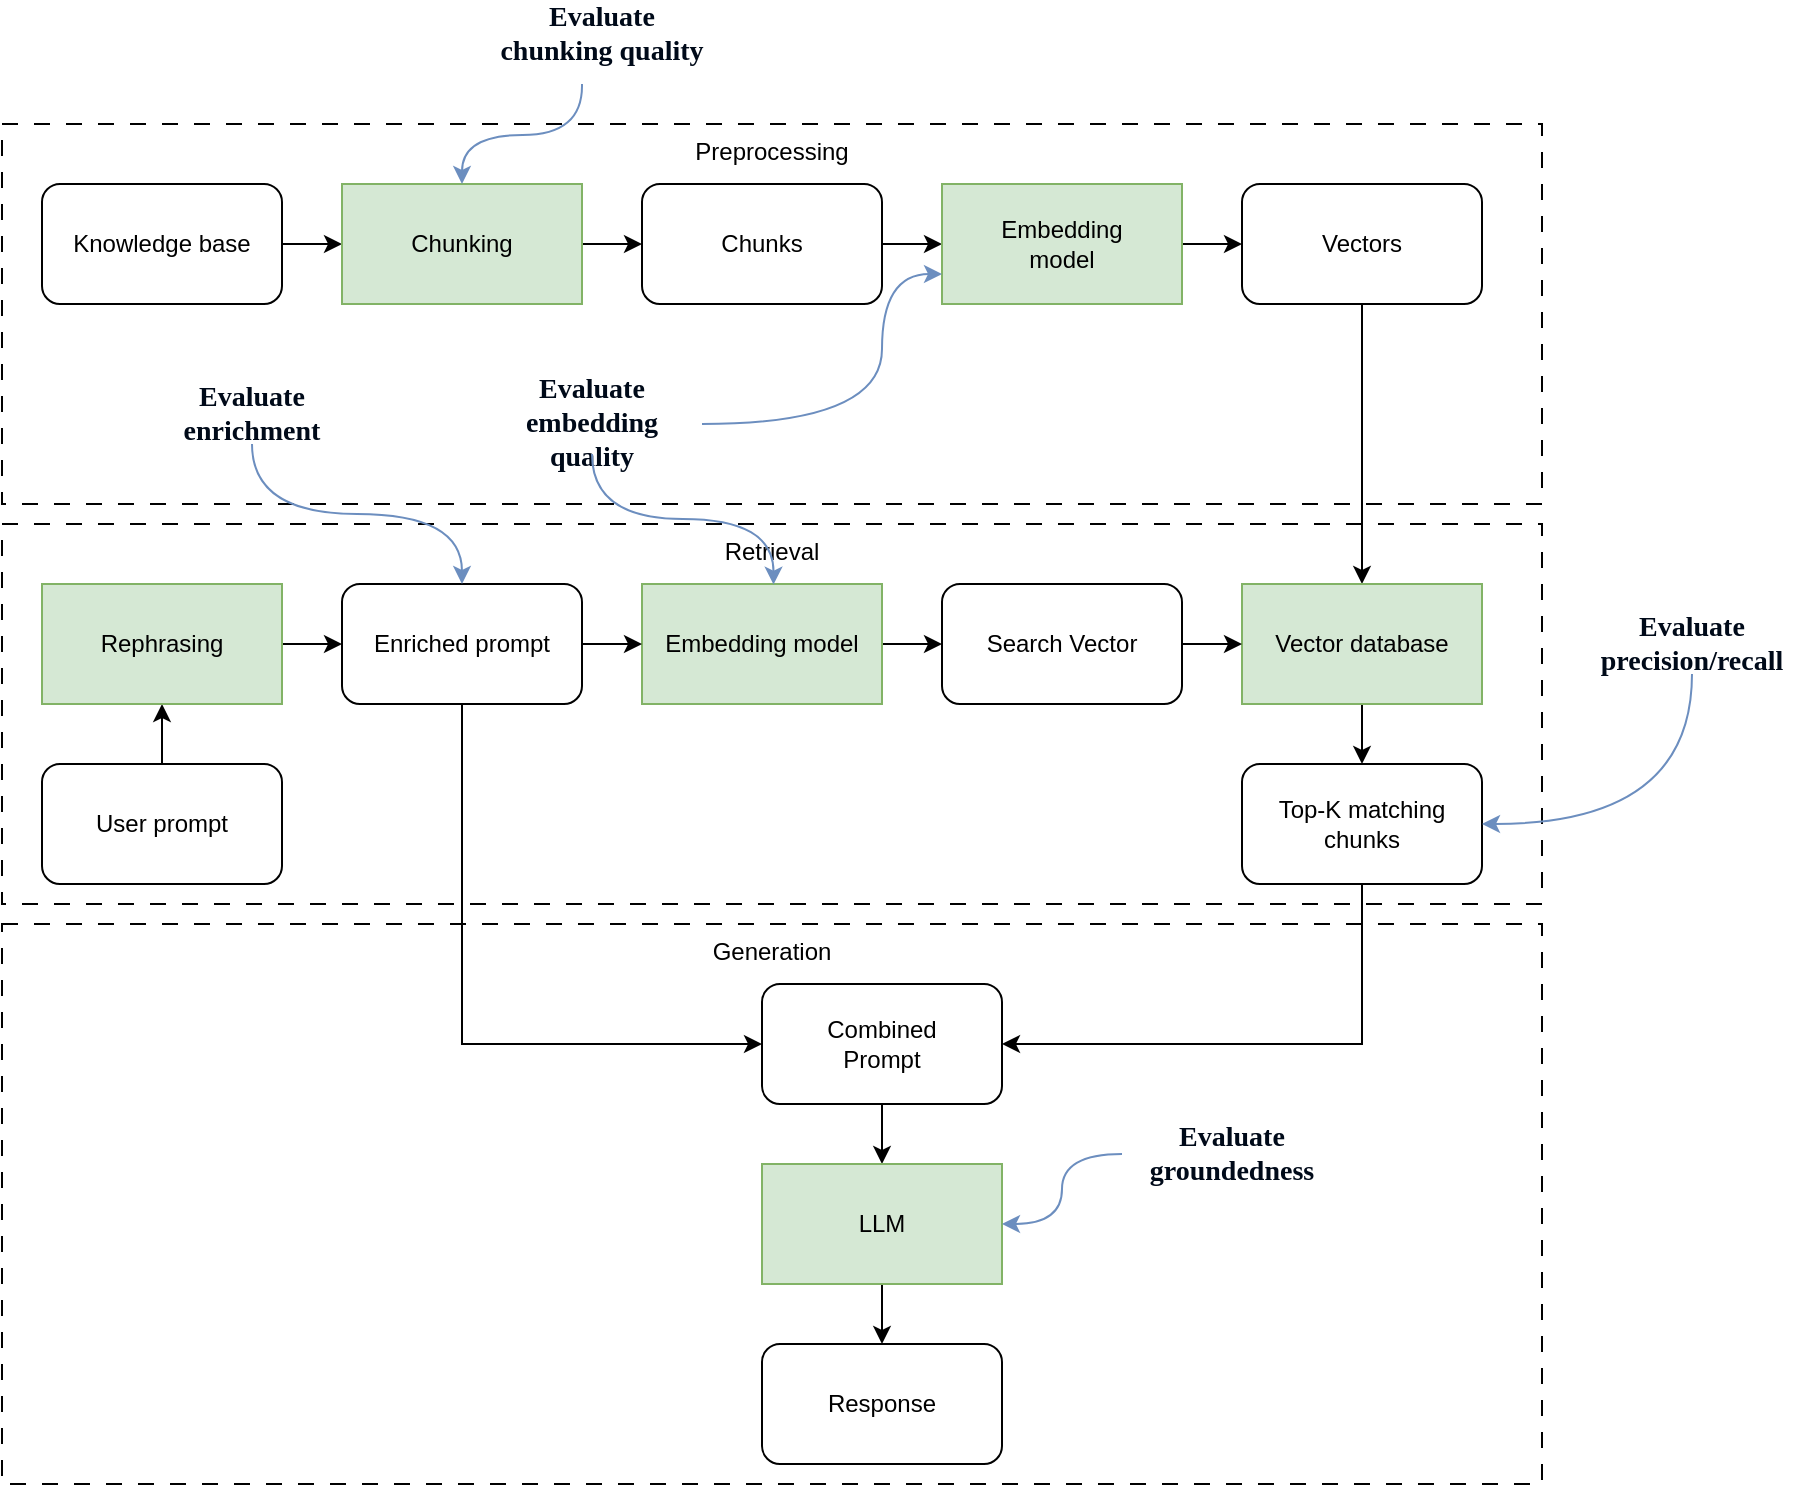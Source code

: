<mxfile version="26.0.14">
  <diagram name="Page-1" id="yciT8Hi7HAosEdu2nFU1">
    <mxGraphModel dx="2462" dy="2089" grid="1" gridSize="10" guides="1" tooltips="1" connect="1" arrows="1" fold="1" page="1" pageScale="1" pageWidth="850" pageHeight="1100" math="0" shadow="0">
      <root>
        <mxCell id="0" />
        <mxCell id="1" parent="0" />
        <mxCell id="IgOAduX1By8mEKTes4mL-27" value="Preprocessing" style="rounded=0;whiteSpace=wrap;html=1;fillColor=none;dashed=1;dashPattern=8 8;verticalAlign=top;" vertex="1" parent="1">
          <mxGeometry x="70" y="50" width="770" height="190" as="geometry" />
        </mxCell>
        <mxCell id="IgOAduX1By8mEKTes4mL-25" value="Retrieval" style="rounded=0;whiteSpace=wrap;html=1;fillColor=none;dashed=1;dashPattern=8 8;verticalAlign=top;" vertex="1" parent="1">
          <mxGeometry x="70" y="250" width="770" height="190" as="geometry" />
        </mxCell>
        <mxCell id="IgOAduX1By8mEKTes4mL-26" value="Generation" style="rounded=0;whiteSpace=wrap;html=1;fillColor=none;dashed=1;dashPattern=8 8;verticalAlign=top;shadow=0;" vertex="1" parent="1">
          <mxGeometry x="70" y="450" width="770" height="280" as="geometry" />
        </mxCell>
        <mxCell id="cOC47AbGKx0B0AlaGBn4-14" style="edgeStyle=orthogonalEdgeStyle;rounded=0;orthogonalLoop=1;jettySize=auto;html=1;entryX=0;entryY=0.5;entryDx=0;entryDy=0;" parent="1" source="cOC47AbGKx0B0AlaGBn4-1" target="cOC47AbGKx0B0AlaGBn4-2" edge="1">
          <mxGeometry relative="1" as="geometry" />
        </mxCell>
        <mxCell id="cOC47AbGKx0B0AlaGBn4-1" value="Knowledge base" style="rounded=1;whiteSpace=wrap;html=1;" parent="1" vertex="1">
          <mxGeometry x="90" y="80" width="120" height="60" as="geometry" />
        </mxCell>
        <mxCell id="cOC47AbGKx0B0AlaGBn4-15" style="edgeStyle=orthogonalEdgeStyle;rounded=0;orthogonalLoop=1;jettySize=auto;html=1;entryX=0;entryY=0.5;entryDx=0;entryDy=0;" parent="1" source="cOC47AbGKx0B0AlaGBn4-2" target="cOC47AbGKx0B0AlaGBn4-3" edge="1">
          <mxGeometry relative="1" as="geometry" />
        </mxCell>
        <mxCell id="cOC47AbGKx0B0AlaGBn4-2" value="Chunking" style="rounded=0;whiteSpace=wrap;html=1;fillColor=#d5e8d4;strokeColor=#82b366;" parent="1" vertex="1">
          <mxGeometry x="240" y="80" width="120" height="60" as="geometry" />
        </mxCell>
        <mxCell id="cOC47AbGKx0B0AlaGBn4-16" style="edgeStyle=orthogonalEdgeStyle;rounded=0;orthogonalLoop=1;jettySize=auto;html=1;entryX=0;entryY=0.5;entryDx=0;entryDy=0;" parent="1" source="cOC47AbGKx0B0AlaGBn4-3" target="cOC47AbGKx0B0AlaGBn4-4" edge="1">
          <mxGeometry relative="1" as="geometry" />
        </mxCell>
        <mxCell id="cOC47AbGKx0B0AlaGBn4-3" value="Chunks" style="rounded=1;whiteSpace=wrap;html=1;" parent="1" vertex="1">
          <mxGeometry x="390" y="80" width="120" height="60" as="geometry" />
        </mxCell>
        <mxCell id="cOC47AbGKx0B0AlaGBn4-12" style="edgeStyle=orthogonalEdgeStyle;rounded=0;orthogonalLoop=1;jettySize=auto;html=1;entryX=0;entryY=0.5;entryDx=0;entryDy=0;" parent="1" source="cOC47AbGKx0B0AlaGBn4-4" target="cOC47AbGKx0B0AlaGBn4-5" edge="1">
          <mxGeometry relative="1" as="geometry" />
        </mxCell>
        <mxCell id="cOC47AbGKx0B0AlaGBn4-4" value="Embedding&lt;div&gt;model&lt;/div&gt;" style="rounded=0;whiteSpace=wrap;html=1;fillColor=#d5e8d4;strokeColor=#82b366;" parent="1" vertex="1">
          <mxGeometry x="540" y="80" width="120" height="60" as="geometry" />
        </mxCell>
        <mxCell id="cOC47AbGKx0B0AlaGBn4-11" style="edgeStyle=orthogonalEdgeStyle;rounded=0;orthogonalLoop=1;jettySize=auto;html=1;entryX=0.5;entryY=0;entryDx=0;entryDy=0;exitX=0.5;exitY=1;exitDx=0;exitDy=0;" parent="1" source="cOC47AbGKx0B0AlaGBn4-5" target="cOC47AbGKx0B0AlaGBn4-6" edge="1">
          <mxGeometry relative="1" as="geometry" />
        </mxCell>
        <mxCell id="cOC47AbGKx0B0AlaGBn4-5" value="Vectors" style="rounded=1;whiteSpace=wrap;html=1;" parent="1" vertex="1">
          <mxGeometry x="690" y="80" width="120" height="60" as="geometry" />
        </mxCell>
        <mxCell id="IgOAduX1By8mEKTes4mL-2" style="edgeStyle=orthogonalEdgeStyle;rounded=0;orthogonalLoop=1;jettySize=auto;html=1;entryX=0.5;entryY=0;entryDx=0;entryDy=0;" edge="1" parent="1" source="cOC47AbGKx0B0AlaGBn4-6" target="IgOAduX1By8mEKTes4mL-1">
          <mxGeometry relative="1" as="geometry" />
        </mxCell>
        <mxCell id="cOC47AbGKx0B0AlaGBn4-6" value="Vector database" style="rounded=0;whiteSpace=wrap;html=1;fillColor=#d5e8d4;strokeColor=#82b366;" parent="1" vertex="1">
          <mxGeometry x="690" y="280" width="120" height="60" as="geometry" />
        </mxCell>
        <mxCell id="IgOAduX1By8mEKTes4mL-7" style="edgeStyle=orthogonalEdgeStyle;rounded=0;orthogonalLoop=1;jettySize=auto;html=1;entryX=0;entryY=0.5;entryDx=0;entryDy=0;" edge="1" parent="1" source="cOC47AbGKx0B0AlaGBn4-7" target="IgOAduX1By8mEKTes4mL-6">
          <mxGeometry relative="1" as="geometry" />
        </mxCell>
        <mxCell id="cOC47AbGKx0B0AlaGBn4-7" value="Embedding model" style="rounded=0;whiteSpace=wrap;html=1;fillColor=#d5e8d4;strokeColor=#82b366;" parent="1" vertex="1">
          <mxGeometry x="390" y="280" width="120" height="60" as="geometry" />
        </mxCell>
        <mxCell id="IgOAduX1By8mEKTes4mL-5" style="edgeStyle=orthogonalEdgeStyle;rounded=0;orthogonalLoop=1;jettySize=auto;html=1;entryX=0;entryY=0.5;entryDx=0;entryDy=0;exitX=0.5;exitY=1;exitDx=0;exitDy=0;" edge="1" parent="1" source="IgOAduX1By8mEKTes4mL-29" target="IgOAduX1By8mEKTes4mL-3">
          <mxGeometry relative="1" as="geometry">
            <mxPoint x="150" y="510" as="sourcePoint" />
          </mxGeometry>
        </mxCell>
        <mxCell id="IgOAduX1By8mEKTes4mL-30" style="edgeStyle=orthogonalEdgeStyle;rounded=0;orthogonalLoop=1;jettySize=auto;html=1;entryX=0.5;entryY=1;entryDx=0;entryDy=0;" edge="1" parent="1" source="cOC47AbGKx0B0AlaGBn4-8" target="IgOAduX1By8mEKTes4mL-28">
          <mxGeometry relative="1" as="geometry" />
        </mxCell>
        <mxCell id="cOC47AbGKx0B0AlaGBn4-8" value="User prompt" style="rounded=1;whiteSpace=wrap;html=1;" parent="1" vertex="1">
          <mxGeometry x="90" y="370" width="120" height="60" as="geometry" />
        </mxCell>
        <mxCell id="IgOAduX1By8mEKTes4mL-4" style="edgeStyle=orthogonalEdgeStyle;rounded=0;orthogonalLoop=1;jettySize=auto;html=1;entryX=1;entryY=0.5;entryDx=0;entryDy=0;exitX=0.5;exitY=1;exitDx=0;exitDy=0;" edge="1" parent="1" source="IgOAduX1By8mEKTes4mL-1" target="IgOAduX1By8mEKTes4mL-3">
          <mxGeometry relative="1" as="geometry" />
        </mxCell>
        <mxCell id="IgOAduX1By8mEKTes4mL-1" value="Top-K matching chunks" style="rounded=1;whiteSpace=wrap;html=1;" vertex="1" parent="1">
          <mxGeometry x="690" y="370" width="120" height="60" as="geometry" />
        </mxCell>
        <mxCell id="IgOAduX1By8mEKTes4mL-10" style="edgeStyle=orthogonalEdgeStyle;rounded=0;orthogonalLoop=1;jettySize=auto;html=1;entryX=0.5;entryY=0;entryDx=0;entryDy=0;" edge="1" parent="1" source="IgOAduX1By8mEKTes4mL-3" target="IgOAduX1By8mEKTes4mL-9">
          <mxGeometry relative="1" as="geometry" />
        </mxCell>
        <mxCell id="IgOAduX1By8mEKTes4mL-3" value="Combined&lt;div&gt;Prompt&lt;/div&gt;" style="rounded=1;whiteSpace=wrap;html=1;" vertex="1" parent="1">
          <mxGeometry x="450" y="480" width="120" height="60" as="geometry" />
        </mxCell>
        <mxCell id="IgOAduX1By8mEKTes4mL-8" style="edgeStyle=orthogonalEdgeStyle;rounded=0;orthogonalLoop=1;jettySize=auto;html=1;entryX=0;entryY=0.5;entryDx=0;entryDy=0;" edge="1" parent="1" source="IgOAduX1By8mEKTes4mL-6" target="cOC47AbGKx0B0AlaGBn4-6">
          <mxGeometry relative="1" as="geometry" />
        </mxCell>
        <mxCell id="IgOAduX1By8mEKTes4mL-6" value="Search Vector" style="rounded=1;whiteSpace=wrap;html=1;" vertex="1" parent="1">
          <mxGeometry x="540" y="280" width="120" height="60" as="geometry" />
        </mxCell>
        <mxCell id="IgOAduX1By8mEKTes4mL-12" style="edgeStyle=orthogonalEdgeStyle;rounded=0;orthogonalLoop=1;jettySize=auto;html=1;" edge="1" parent="1" source="IgOAduX1By8mEKTes4mL-9" target="IgOAduX1By8mEKTes4mL-11">
          <mxGeometry relative="1" as="geometry" />
        </mxCell>
        <mxCell id="IgOAduX1By8mEKTes4mL-9" value="LLM" style="rounded=0;whiteSpace=wrap;html=1;fillColor=#d5e8d4;strokeColor=#82b366;" vertex="1" parent="1">
          <mxGeometry x="450" y="570" width="120" height="60" as="geometry" />
        </mxCell>
        <mxCell id="IgOAduX1By8mEKTes4mL-11" value="Response" style="rounded=1;whiteSpace=wrap;html=1;" vertex="1" parent="1">
          <mxGeometry x="450" y="660" width="120" height="60" as="geometry" />
        </mxCell>
        <mxCell id="IgOAduX1By8mEKTes4mL-24" style="edgeStyle=orthogonalEdgeStyle;rounded=0;orthogonalLoop=1;jettySize=auto;html=1;entryX=1;entryY=0.5;entryDx=0;entryDy=0;curved=1;fillColor=#dae8fc;strokeColor=#6c8ebf;" edge="1" parent="1" source="IgOAduX1By8mEKTes4mL-13" target="IgOAduX1By8mEKTes4mL-9">
          <mxGeometry relative="1" as="geometry" />
        </mxCell>
        <mxCell id="IgOAduX1By8mEKTes4mL-13" value="Evaluate groundedness" style="text;html=1;align=center;verticalAlign=middle;whiteSpace=wrap;rounded=0;fontFamily=Ink Free;fontSize=14;fontColor=light-dark(#000a19, #7c92b6);fontStyle=1" vertex="1" parent="1">
          <mxGeometry x="630" y="550" width="110" height="30" as="geometry" />
        </mxCell>
        <mxCell id="IgOAduX1By8mEKTes4mL-23" style="edgeStyle=orthogonalEdgeStyle;rounded=0;orthogonalLoop=1;jettySize=auto;html=1;entryX=1;entryY=0.5;entryDx=0;entryDy=0;exitX=0.5;exitY=1;exitDx=0;exitDy=0;curved=1;fillColor=#dae8fc;strokeColor=#6c8ebf;" edge="1" parent="1" source="IgOAduX1By8mEKTes4mL-14" target="IgOAduX1By8mEKTes4mL-1">
          <mxGeometry relative="1" as="geometry" />
        </mxCell>
        <mxCell id="IgOAduX1By8mEKTes4mL-14" value="Evaluate precision/recall" style="text;html=1;align=center;verticalAlign=middle;whiteSpace=wrap;rounded=0;fontFamily=Ink Free;fontSize=14;fontColor=light-dark(#000a19, #7c92b6);fontStyle=1" vertex="1" parent="1">
          <mxGeometry x="860" y="295" width="110" height="30" as="geometry" />
        </mxCell>
        <mxCell id="IgOAduX1By8mEKTes4mL-19" style="edgeStyle=orthogonalEdgeStyle;rounded=0;orthogonalLoop=1;jettySize=auto;html=1;entryX=0;entryY=0.75;entryDx=0;entryDy=0;curved=1;fillColor=#dae8fc;strokeColor=#6c8ebf;" edge="1" parent="1" source="IgOAduX1By8mEKTes4mL-15" target="cOC47AbGKx0B0AlaGBn4-4">
          <mxGeometry relative="1" as="geometry">
            <Array as="points">
              <mxPoint x="510" y="200" />
              <mxPoint x="510" y="125" />
            </Array>
          </mxGeometry>
        </mxCell>
        <mxCell id="IgOAduX1By8mEKTes4mL-15" value="Evaluate embedding quality" style="text;html=1;align=center;verticalAlign=middle;whiteSpace=wrap;rounded=0;fontFamily=Ink Free;fontSize=14;fontColor=light-dark(#000a19, #7c92b6);fontStyle=1" vertex="1" parent="1">
          <mxGeometry x="310" y="185" width="110" height="30" as="geometry" />
        </mxCell>
        <mxCell id="IgOAduX1By8mEKTes4mL-18" style="edgeStyle=orthogonalEdgeStyle;rounded=0;orthogonalLoop=1;jettySize=auto;html=1;entryX=0.5;entryY=0;entryDx=0;entryDy=0;curved=1;fillColor=#dae8fc;strokeColor=#6c8ebf;" edge="1" parent="1" target="cOC47AbGKx0B0AlaGBn4-2">
          <mxGeometry relative="1" as="geometry">
            <mxPoint x="360" y="30" as="sourcePoint" />
          </mxGeometry>
        </mxCell>
        <mxCell id="IgOAduX1By8mEKTes4mL-16" value="Evaluate chunking quality" style="text;html=1;align=center;verticalAlign=middle;whiteSpace=wrap;rounded=0;fontFamily=Ink Free;fontSize=14;fontColor=light-dark(#000a19, #7c92b6);labelBorderColor=none;fontStyle=1" vertex="1" parent="1">
          <mxGeometry x="315" y="-10" width="110" height="30" as="geometry" />
        </mxCell>
        <mxCell id="IgOAduX1By8mEKTes4mL-20" style="edgeStyle=orthogonalEdgeStyle;rounded=0;orthogonalLoop=1;jettySize=auto;html=1;entryX=0.548;entryY=0.005;entryDx=0;entryDy=0;entryPerimeter=0;curved=1;fillColor=#dae8fc;strokeColor=#6c8ebf;" edge="1" parent="1" source="IgOAduX1By8mEKTes4mL-15" target="cOC47AbGKx0B0AlaGBn4-7">
          <mxGeometry relative="1" as="geometry" />
        </mxCell>
        <mxCell id="IgOAduX1By8mEKTes4mL-31" style="edgeStyle=orthogonalEdgeStyle;rounded=0;orthogonalLoop=1;jettySize=auto;html=1;" edge="1" parent="1" source="IgOAduX1By8mEKTes4mL-28" target="IgOAduX1By8mEKTes4mL-29">
          <mxGeometry relative="1" as="geometry" />
        </mxCell>
        <mxCell id="IgOAduX1By8mEKTes4mL-28" value="Rephrasing" style="rounded=0;whiteSpace=wrap;html=1;fillColor=#d5e8d4;strokeColor=#82b366;" vertex="1" parent="1">
          <mxGeometry x="90" y="280" width="120" height="60" as="geometry" />
        </mxCell>
        <mxCell id="IgOAduX1By8mEKTes4mL-32" style="edgeStyle=orthogonalEdgeStyle;rounded=0;orthogonalLoop=1;jettySize=auto;html=1;" edge="1" parent="1" source="IgOAduX1By8mEKTes4mL-29" target="cOC47AbGKx0B0AlaGBn4-7">
          <mxGeometry relative="1" as="geometry" />
        </mxCell>
        <mxCell id="IgOAduX1By8mEKTes4mL-29" value="Enriched prompt" style="rounded=1;whiteSpace=wrap;html=1;" vertex="1" parent="1">
          <mxGeometry x="240" y="280" width="120" height="60" as="geometry" />
        </mxCell>
        <mxCell id="IgOAduX1By8mEKTes4mL-34" style="edgeStyle=orthogonalEdgeStyle;rounded=0;orthogonalLoop=1;jettySize=auto;html=1;entryX=0.5;entryY=0;entryDx=0;entryDy=0;elbow=vertical;curved=1;fillColor=#dae8fc;strokeColor=#6c8ebf;" edge="1" parent="1" source="IgOAduX1By8mEKTes4mL-33" target="IgOAduX1By8mEKTes4mL-29">
          <mxGeometry relative="1" as="geometry" />
        </mxCell>
        <mxCell id="IgOAduX1By8mEKTes4mL-33" value="Evaluate enrichment" style="text;html=1;align=center;verticalAlign=middle;whiteSpace=wrap;rounded=0;fontFamily=Ink Free;fontSize=14;fontColor=light-dark(#000a19, #7c92b6);fontStyle=1" vertex="1" parent="1">
          <mxGeometry x="140" y="180" width="110" height="30" as="geometry" />
        </mxCell>
      </root>
    </mxGraphModel>
  </diagram>
</mxfile>
